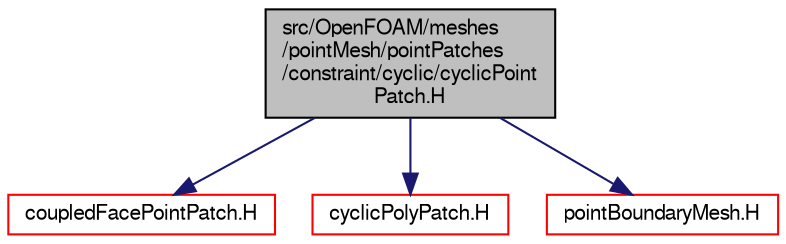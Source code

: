 digraph "src/OpenFOAM/meshes/pointMesh/pointPatches/constraint/cyclic/cyclicPointPatch.H"
{
  bgcolor="transparent";
  edge [fontname="FreeSans",fontsize="10",labelfontname="FreeSans",labelfontsize="10"];
  node [fontname="FreeSans",fontsize="10",shape=record];
  Node0 [label="src/OpenFOAM/meshes\l/pointMesh/pointPatches\l/constraint/cyclic/cyclicPoint\lPatch.H",height=0.2,width=0.4,color="black", fillcolor="grey75", style="filled", fontcolor="black"];
  Node0 -> Node1 [color="midnightblue",fontsize="10",style="solid",fontname="FreeSans"];
  Node1 [label="coupledFacePointPatch.H",height=0.2,width=0.4,color="red",URL="$a11492.html"];
  Node0 -> Node161 [color="midnightblue",fontsize="10",style="solid",fontname="FreeSans"];
  Node161 [label="cyclicPolyPatch.H",height=0.2,width=0.4,color="red",URL="$a11687.html"];
  Node0 -> Node179 [color="midnightblue",fontsize="10",style="solid",fontname="FreeSans"];
  Node179 [label="pointBoundaryMesh.H",height=0.2,width=0.4,color="red",URL="$a11393.html"];
}
